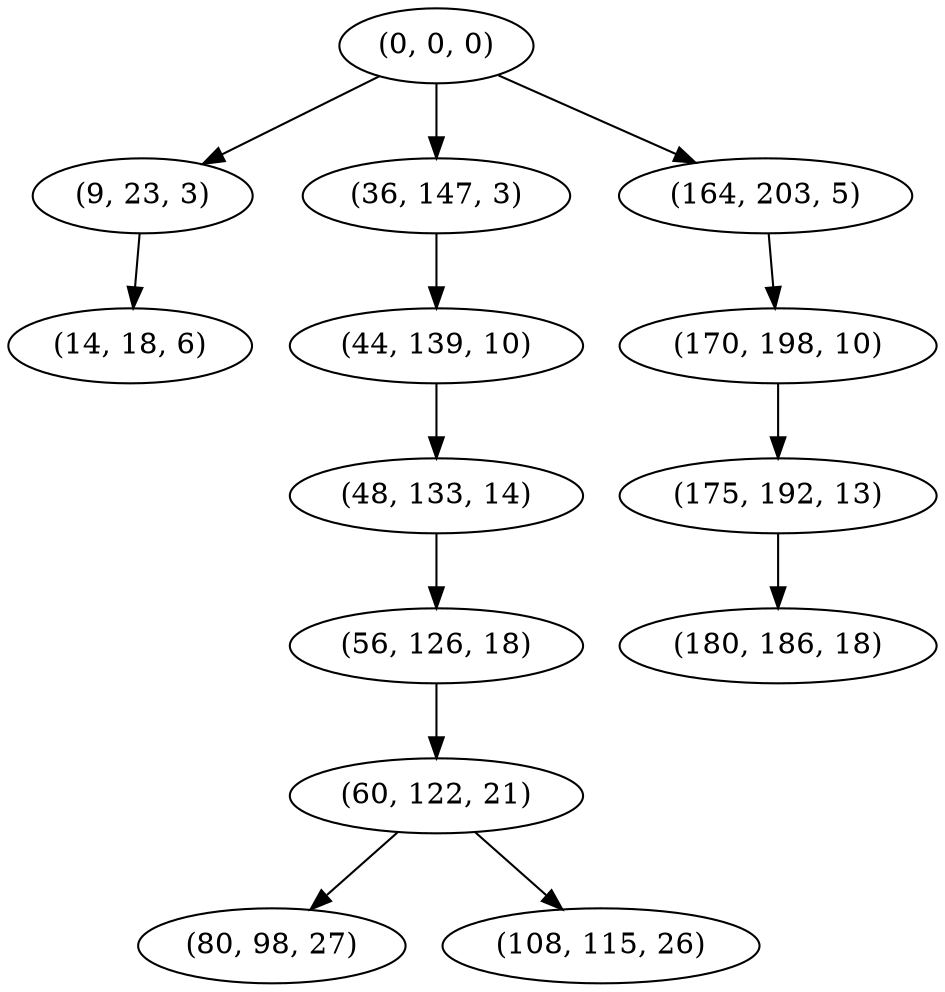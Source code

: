 digraph tree {
    "(0, 0, 0)";
    "(9, 23, 3)";
    "(14, 18, 6)";
    "(36, 147, 3)";
    "(44, 139, 10)";
    "(48, 133, 14)";
    "(56, 126, 18)";
    "(60, 122, 21)";
    "(80, 98, 27)";
    "(108, 115, 26)";
    "(164, 203, 5)";
    "(170, 198, 10)";
    "(175, 192, 13)";
    "(180, 186, 18)";
    "(0, 0, 0)" -> "(9, 23, 3)";
    "(0, 0, 0)" -> "(36, 147, 3)";
    "(0, 0, 0)" -> "(164, 203, 5)";
    "(9, 23, 3)" -> "(14, 18, 6)";
    "(36, 147, 3)" -> "(44, 139, 10)";
    "(44, 139, 10)" -> "(48, 133, 14)";
    "(48, 133, 14)" -> "(56, 126, 18)";
    "(56, 126, 18)" -> "(60, 122, 21)";
    "(60, 122, 21)" -> "(80, 98, 27)";
    "(60, 122, 21)" -> "(108, 115, 26)";
    "(164, 203, 5)" -> "(170, 198, 10)";
    "(170, 198, 10)" -> "(175, 192, 13)";
    "(175, 192, 13)" -> "(180, 186, 18)";
}
